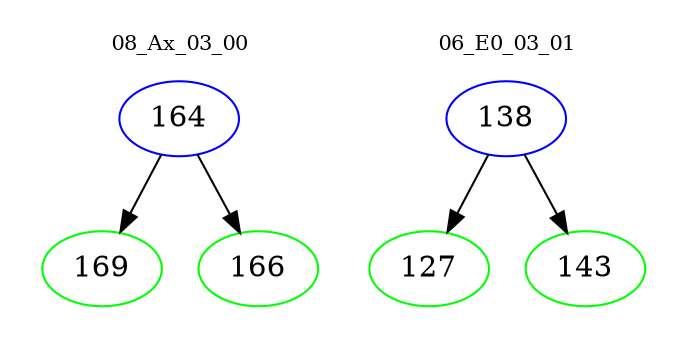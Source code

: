 digraph{
subgraph cluster_0 {
color = white
label = "08_Ax_03_00";
fontsize=10;
T0_164 [label="164", color="blue"]
T0_164 -> T0_169 [color="black"]
T0_169 [label="169", color="green"]
T0_164 -> T0_166 [color="black"]
T0_166 [label="166", color="green"]
}
subgraph cluster_1 {
color = white
label = "06_E0_03_01";
fontsize=10;
T1_138 [label="138", color="blue"]
T1_138 -> T1_127 [color="black"]
T1_127 [label="127", color="green"]
T1_138 -> T1_143 [color="black"]
T1_143 [label="143", color="green"]
}
}

